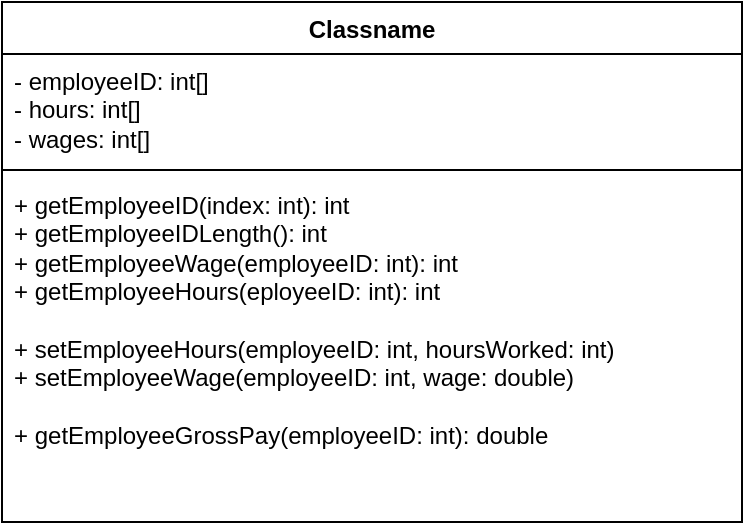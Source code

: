 <mxfile version="24.6.5" type="github">
  <diagram name="Page-1" id="35ZLZ_sFQuxcxLtexmRZ">
    <mxGraphModel dx="351" dy="678" grid="1" gridSize="10" guides="1" tooltips="1" connect="1" arrows="1" fold="1" page="0" pageScale="1" pageWidth="827" pageHeight="1169" math="0" shadow="0">
      <root>
        <mxCell id="0" />
        <mxCell id="1" parent="0" />
        <mxCell id="HLrQwmdhktpu1qKYuhY9-1" value="Classname" style="swimlane;fontStyle=1;align=center;verticalAlign=top;childLayout=stackLayout;horizontal=1;startSize=26;horizontalStack=0;resizeParent=1;resizeParentMax=0;resizeLast=0;collapsible=1;marginBottom=0;whiteSpace=wrap;html=1;" vertex="1" parent="1">
          <mxGeometry x="120" y="240" width="370" height="260" as="geometry" />
        </mxCell>
        <mxCell id="HLrQwmdhktpu1qKYuhY9-2" value="&lt;div&gt;- employeeID: int[]&lt;/div&gt;&lt;div&gt;- hours: int[]&lt;/div&gt;&lt;div&gt;- wages: int[]&lt;br&gt;&lt;/div&gt;" style="text;strokeColor=none;fillColor=none;align=left;verticalAlign=top;spacingLeft=4;spacingRight=4;overflow=hidden;rotatable=0;points=[[0,0.5],[1,0.5]];portConstraint=eastwest;whiteSpace=wrap;html=1;" vertex="1" parent="HLrQwmdhktpu1qKYuhY9-1">
          <mxGeometry y="26" width="370" height="54" as="geometry" />
        </mxCell>
        <mxCell id="HLrQwmdhktpu1qKYuhY9-3" value="" style="line;strokeWidth=1;fillColor=none;align=left;verticalAlign=middle;spacingTop=-1;spacingLeft=3;spacingRight=3;rotatable=0;labelPosition=right;points=[];portConstraint=eastwest;strokeColor=inherit;" vertex="1" parent="HLrQwmdhktpu1qKYuhY9-1">
          <mxGeometry y="80" width="370" height="8" as="geometry" />
        </mxCell>
        <mxCell id="HLrQwmdhktpu1qKYuhY9-4" value="&lt;div&gt;+ getEmployeeID(index: int): int&lt;/div&gt;&lt;div&gt;+ getEmployeeIDLength(): int&lt;/div&gt;&lt;div&gt;+ getEmployeeWage(employeeID: int): int&lt;/div&gt;&lt;div&gt;+ getEmployeeHours(eployeeID: int): int&lt;br&gt;&lt;/div&gt;&lt;div&gt;&lt;br&gt;&lt;/div&gt;&lt;div&gt;+ setEmployeeHours(employeeID: int, hoursWorked: int)&lt;/div&gt;&lt;div&gt;+ setEmployeeWage(employeeID: int, wage: double)&lt;/div&gt;&lt;div&gt;&lt;br&gt;&lt;/div&gt;&lt;div&gt;+ getEmployeeGrossPay(employeeID: int): double&lt;br&gt;&lt;/div&gt;" style="text;strokeColor=none;fillColor=none;align=left;verticalAlign=top;spacingLeft=4;spacingRight=4;overflow=hidden;rotatable=0;points=[[0,0.5],[1,0.5]];portConstraint=eastwest;whiteSpace=wrap;html=1;" vertex="1" parent="HLrQwmdhktpu1qKYuhY9-1">
          <mxGeometry y="88" width="370" height="172" as="geometry" />
        </mxCell>
      </root>
    </mxGraphModel>
  </diagram>
</mxfile>
